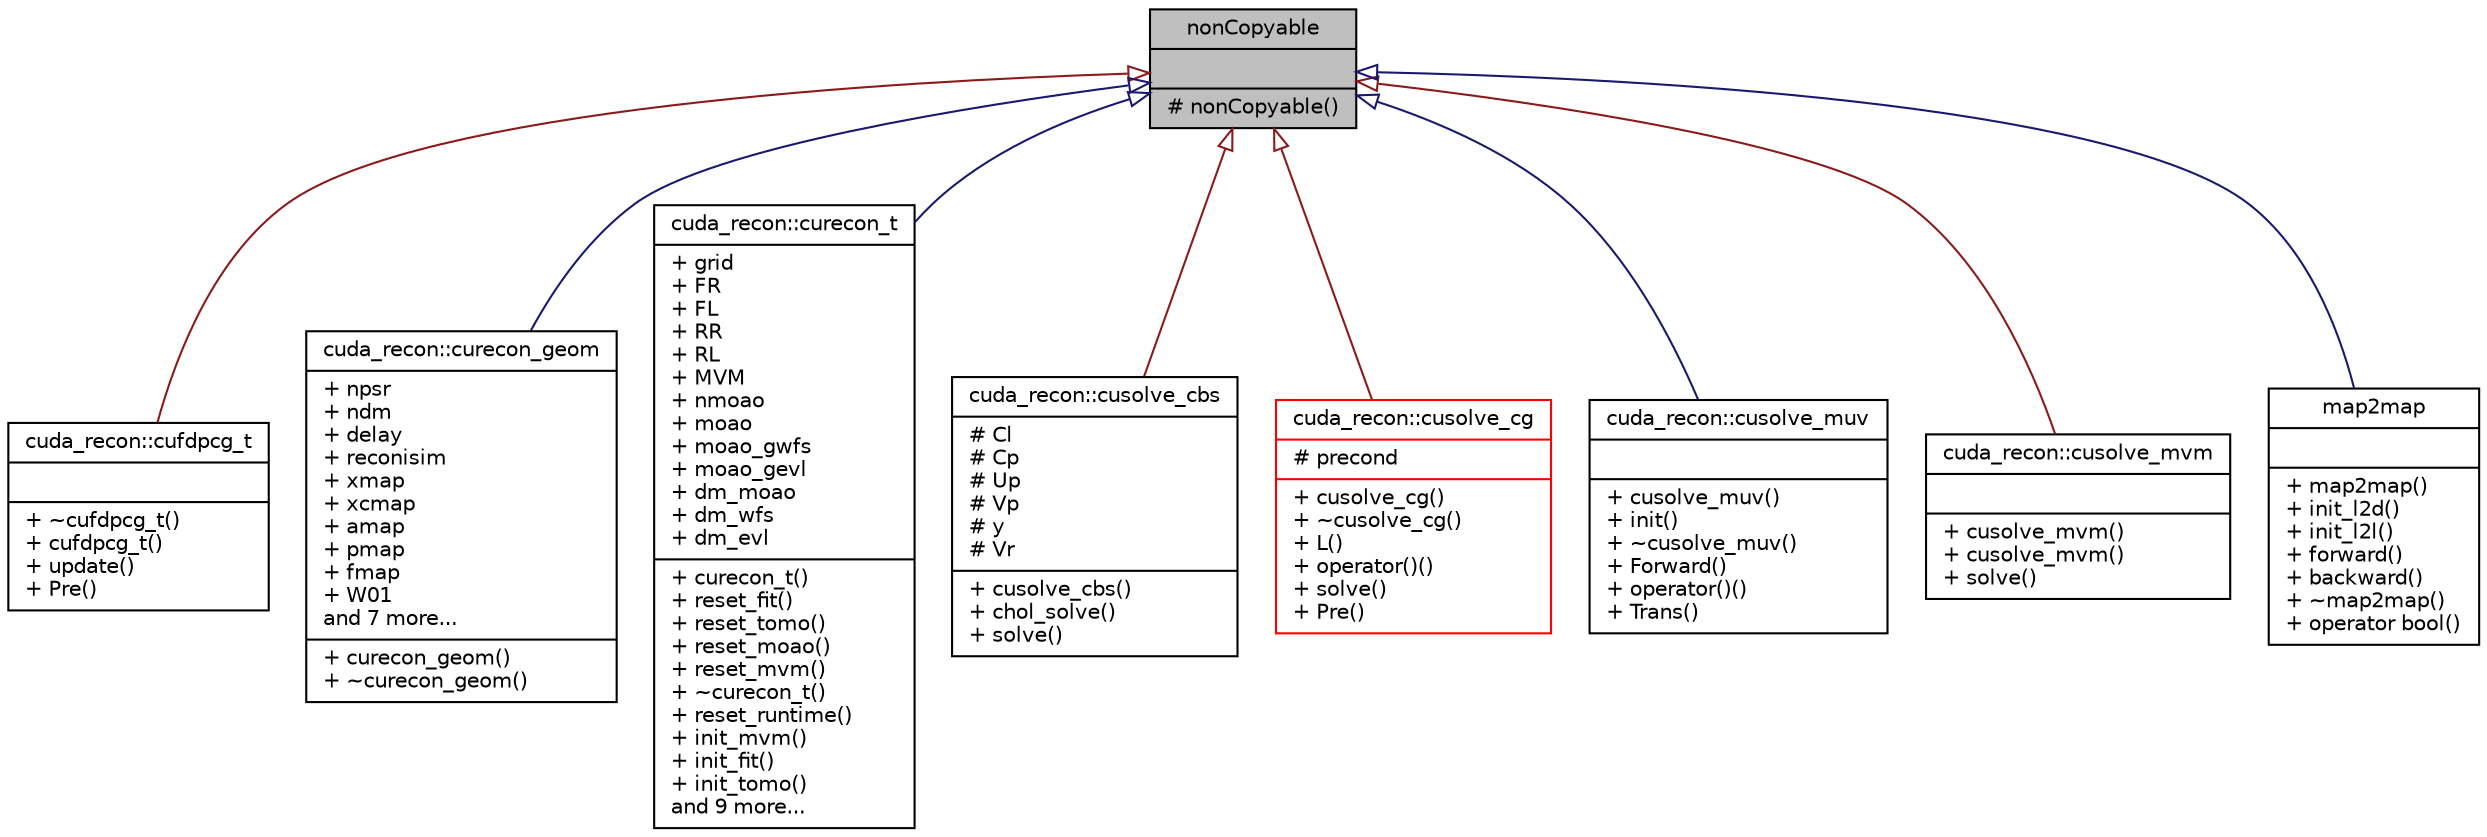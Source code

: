 digraph "nonCopyable"
{
 // INTERACTIVE_SVG=YES
  bgcolor="transparent";
  edge [fontname="Helvetica",fontsize="10",labelfontname="Helvetica",labelfontsize="10"];
  node [fontname="Helvetica",fontsize="10",shape=record];
  Node0 [label="{nonCopyable\n||# nonCopyable()\l}",height=0.2,width=0.4,color="black", fillcolor="grey75", style="filled", fontcolor="black"];
  Node0 -> Node1 [dir="back",color="firebrick4",fontsize="10",style="solid",arrowtail="onormal",fontname="Helvetica"];
  Node1 [label="{cuda_recon::cufdpcg_t\n||+ ~cufdpcg_t()\l+ cufdpcg_t()\l+ update()\l+ Pre()\l}",height=0.2,width=0.4,color="black",URL="$classcuda__recon_1_1cufdpcg__t.html"];
  Node0 -> Node2 [dir="back",color="midnightblue",fontsize="10",style="solid",arrowtail="onormal",fontname="Helvetica"];
  Node2 [label="{cuda_recon::curecon_geom\n|+ npsr\l+ ndm\l+ delay\l+ reconisim\l+ xmap\l+ xcmap\l+ amap\l+ pmap\l+ fmap\l+ W01\land 7 more...\l|+ curecon_geom()\l+ ~curecon_geom()\l}",height=0.2,width=0.4,color="black",URL="$classcuda__recon_1_1curecon__geom.html"];
  Node0 -> Node3 [dir="back",color="midnightblue",fontsize="10",style="solid",arrowtail="onormal",fontname="Helvetica"];
  Node3 [label="{cuda_recon::curecon_t\n|+ grid\l+ FR\l+ FL\l+ RR\l+ RL\l+ MVM\l+ nmoao\l+ moao\l+ moao_gwfs\l+ moao_gevl\l+ dm_moao\l+ dm_wfs\l+ dm_evl\l|+ curecon_t()\l+ reset_fit()\l+ reset_tomo()\l+ reset_moao()\l+ reset_mvm()\l+ ~curecon_t()\l+ reset_runtime()\l+ init_mvm()\l+ init_fit()\l+ init_tomo()\land 9 more...\l}",height=0.2,width=0.4,color="black",URL="$classcuda__recon_1_1curecon__t.html"];
  Node0 -> Node4 [dir="back",color="firebrick4",fontsize="10",style="solid",arrowtail="onormal",fontname="Helvetica"];
  Node4 [label="{cuda_recon::cusolve_cbs\n|# Cl\l# Cp\l# Up\l# Vp\l# y\l# Vr\l|+ cusolve_cbs()\l+ chol_solve()\l+ solve()\l}",height=0.2,width=0.4,color="black",URL="$classcuda__recon_1_1cusolve__cbs.html"];
  Node0 -> Node5 [dir="back",color="firebrick4",fontsize="10",style="solid",arrowtail="onormal",fontname="Helvetica"];
  Node5 [label="{cuda_recon::cusolve_cg\n|# precond\l|+ cusolve_cg()\l+ ~cusolve_cg()\l+ L()\l+ operator()()\l+ solve()\l+ Pre()\l}",height=0.2,width=0.4,color="red",URL="$classcuda__recon_1_1cusolve__cg.html"];
  Node0 -> Node10 [dir="back",color="midnightblue",fontsize="10",style="solid",arrowtail="onormal",fontname="Helvetica"];
  Node10 [label="{cuda_recon::cusolve_muv\n||+ cusolve_muv()\l+ init()\l+ ~cusolve_muv()\l+ Forward()\l+ operator()()\l+ Trans()\l}",height=0.2,width=0.4,color="black",URL="$classcuda__recon_1_1cusolve__muv.html"];
  Node0 -> Node11 [dir="back",color="firebrick4",fontsize="10",style="solid",arrowtail="onormal",fontname="Helvetica"];
  Node11 [label="{cuda_recon::cusolve_mvm\n||+ cusolve_mvm()\l+ cusolve_mvm()\l+ solve()\l}",height=0.2,width=0.4,color="black",URL="$classcuda__recon_1_1cusolve__mvm.html"];
  Node0 -> Node12 [dir="back",color="midnightblue",fontsize="10",style="solid",arrowtail="onormal",fontname="Helvetica"];
  Node12 [label="{map2map\n||+ map2map()\l+ init_l2d()\l+ init_l2l()\l+ forward()\l+ backward()\l+ ~map2map()\l+ operator bool()\l}",height=0.2,width=0.4,color="black",URL="$classmap2map.html"];
}

